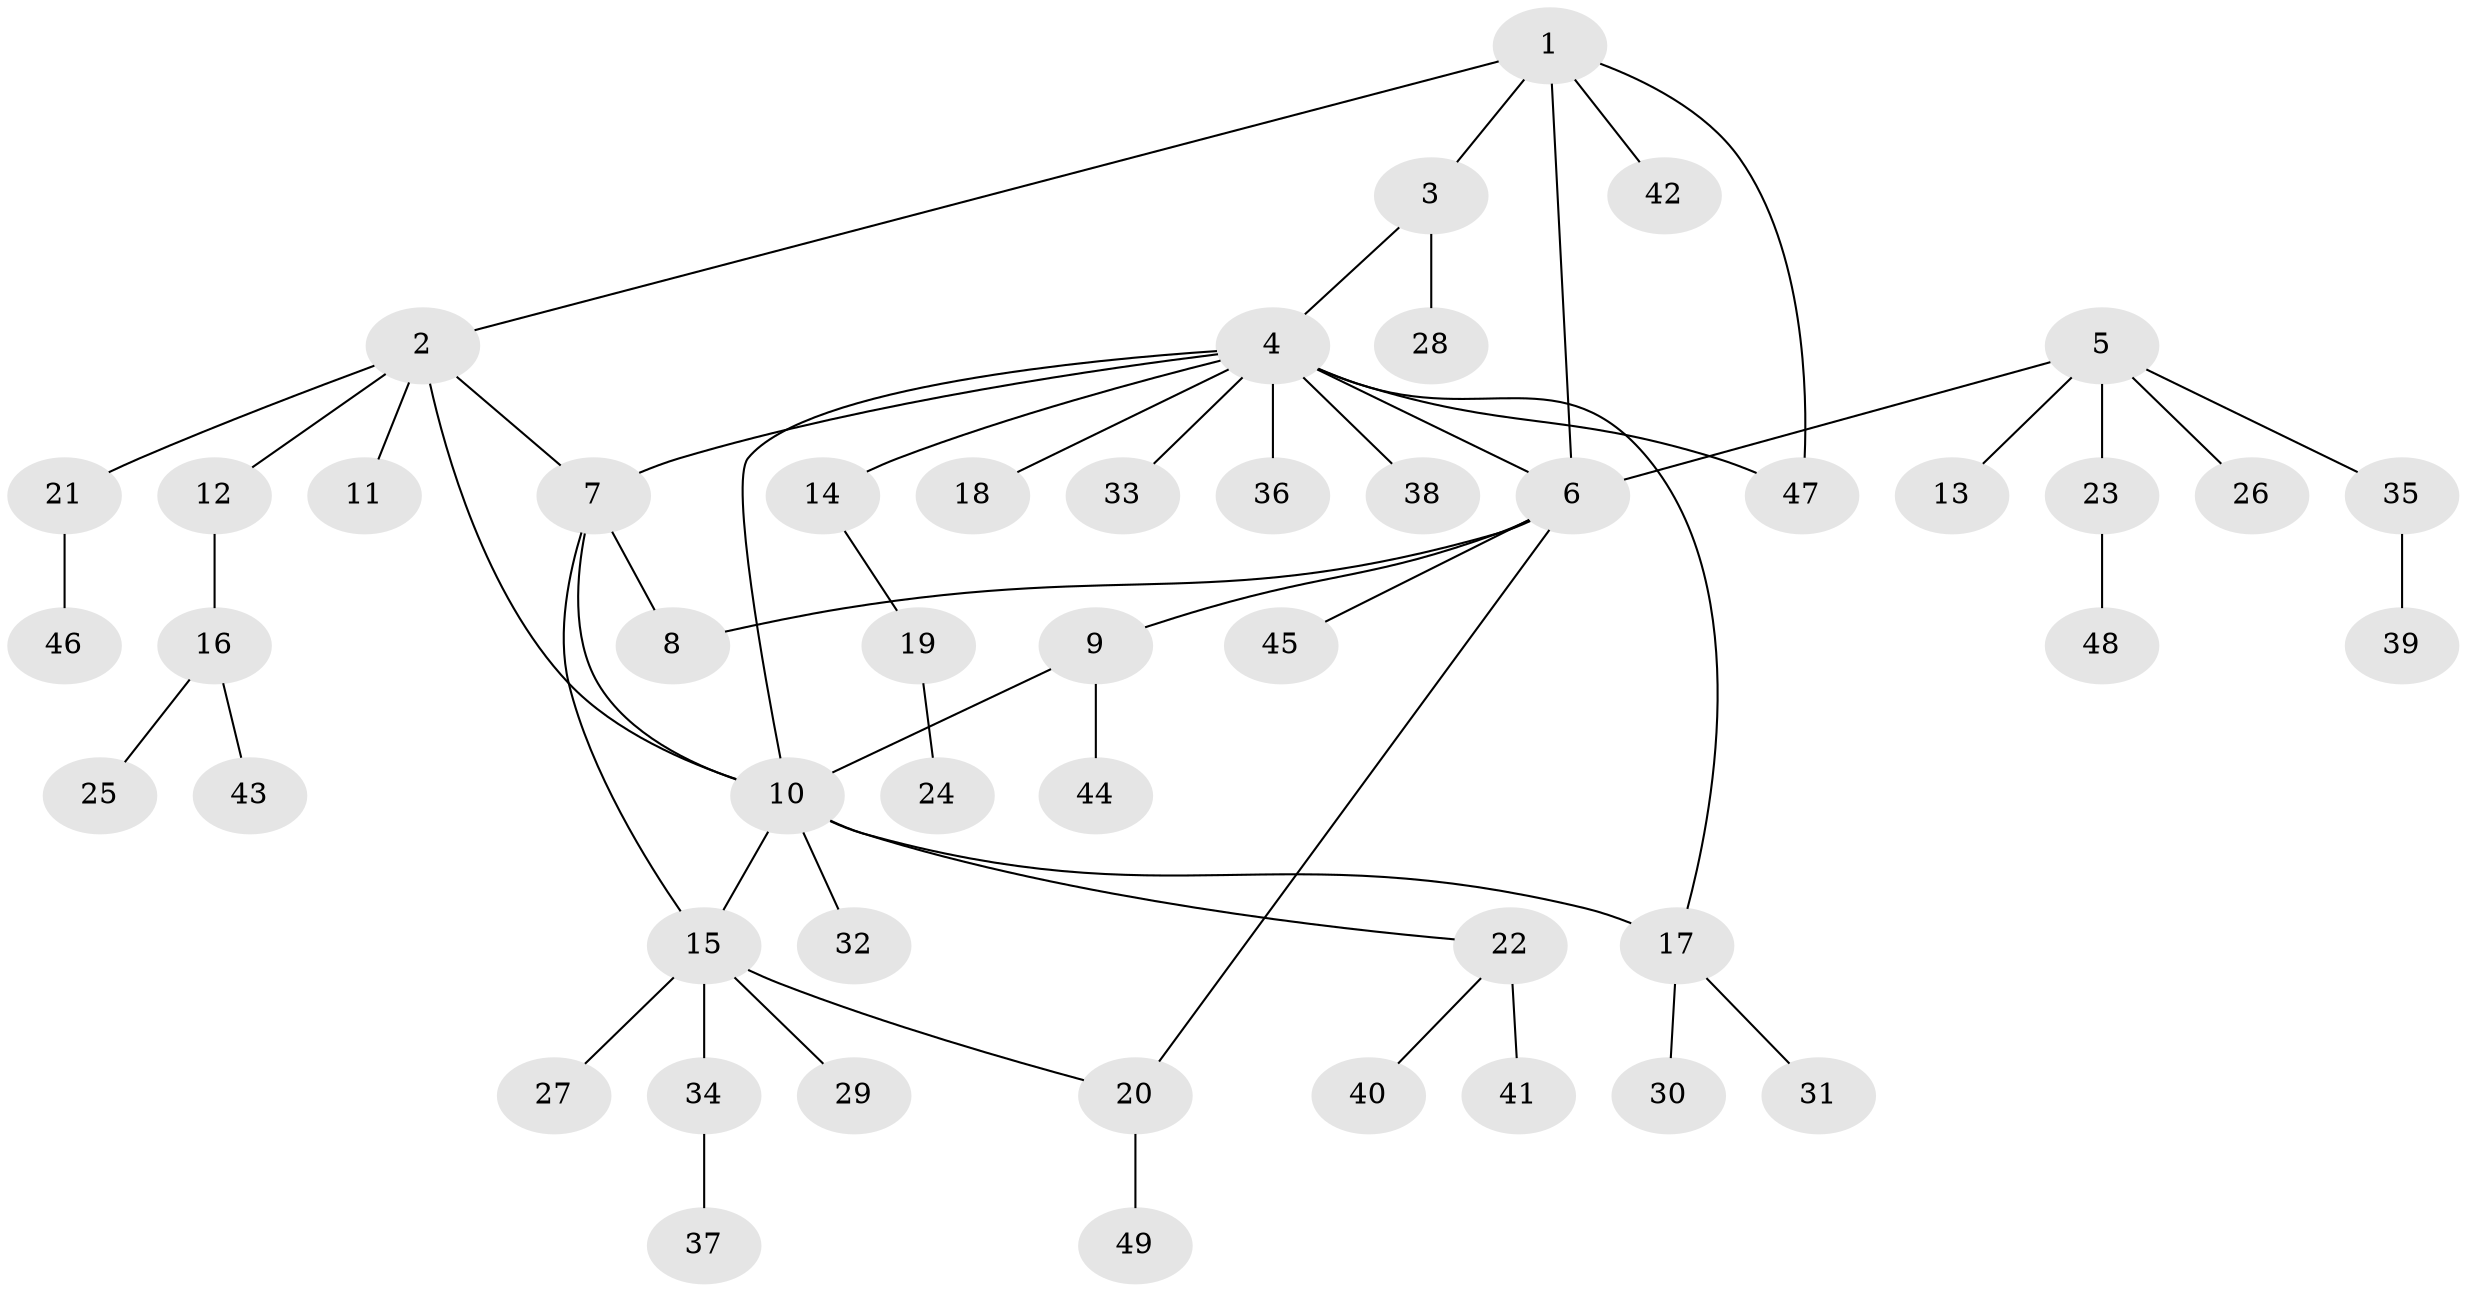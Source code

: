 // coarse degree distribution, {1: 0.7857142857142857, 4: 0.07142857142857142, 2: 0.07142857142857142, 9: 0.07142857142857142}
// Generated by graph-tools (version 1.1) at 2025/58/03/04/25 21:58:55]
// undirected, 49 vertices, 58 edges
graph export_dot {
graph [start="1"]
  node [color=gray90,style=filled];
  1;
  2;
  3;
  4;
  5;
  6;
  7;
  8;
  9;
  10;
  11;
  12;
  13;
  14;
  15;
  16;
  17;
  18;
  19;
  20;
  21;
  22;
  23;
  24;
  25;
  26;
  27;
  28;
  29;
  30;
  31;
  32;
  33;
  34;
  35;
  36;
  37;
  38;
  39;
  40;
  41;
  42;
  43;
  44;
  45;
  46;
  47;
  48;
  49;
  1 -- 2;
  1 -- 3;
  1 -- 6;
  1 -- 42;
  1 -- 47;
  2 -- 7;
  2 -- 10;
  2 -- 11;
  2 -- 12;
  2 -- 21;
  3 -- 4;
  3 -- 28;
  4 -- 6;
  4 -- 7;
  4 -- 10;
  4 -- 14;
  4 -- 17;
  4 -- 18;
  4 -- 33;
  4 -- 36;
  4 -- 38;
  4 -- 47;
  5 -- 6;
  5 -- 13;
  5 -- 23;
  5 -- 26;
  5 -- 35;
  6 -- 8;
  6 -- 9;
  6 -- 20;
  6 -- 45;
  7 -- 8;
  7 -- 10;
  7 -- 15;
  9 -- 10;
  9 -- 44;
  10 -- 15;
  10 -- 17;
  10 -- 22;
  10 -- 32;
  12 -- 16;
  14 -- 19;
  15 -- 20;
  15 -- 27;
  15 -- 29;
  15 -- 34;
  16 -- 25;
  16 -- 43;
  17 -- 30;
  17 -- 31;
  19 -- 24;
  20 -- 49;
  21 -- 46;
  22 -- 40;
  22 -- 41;
  23 -- 48;
  34 -- 37;
  35 -- 39;
}
